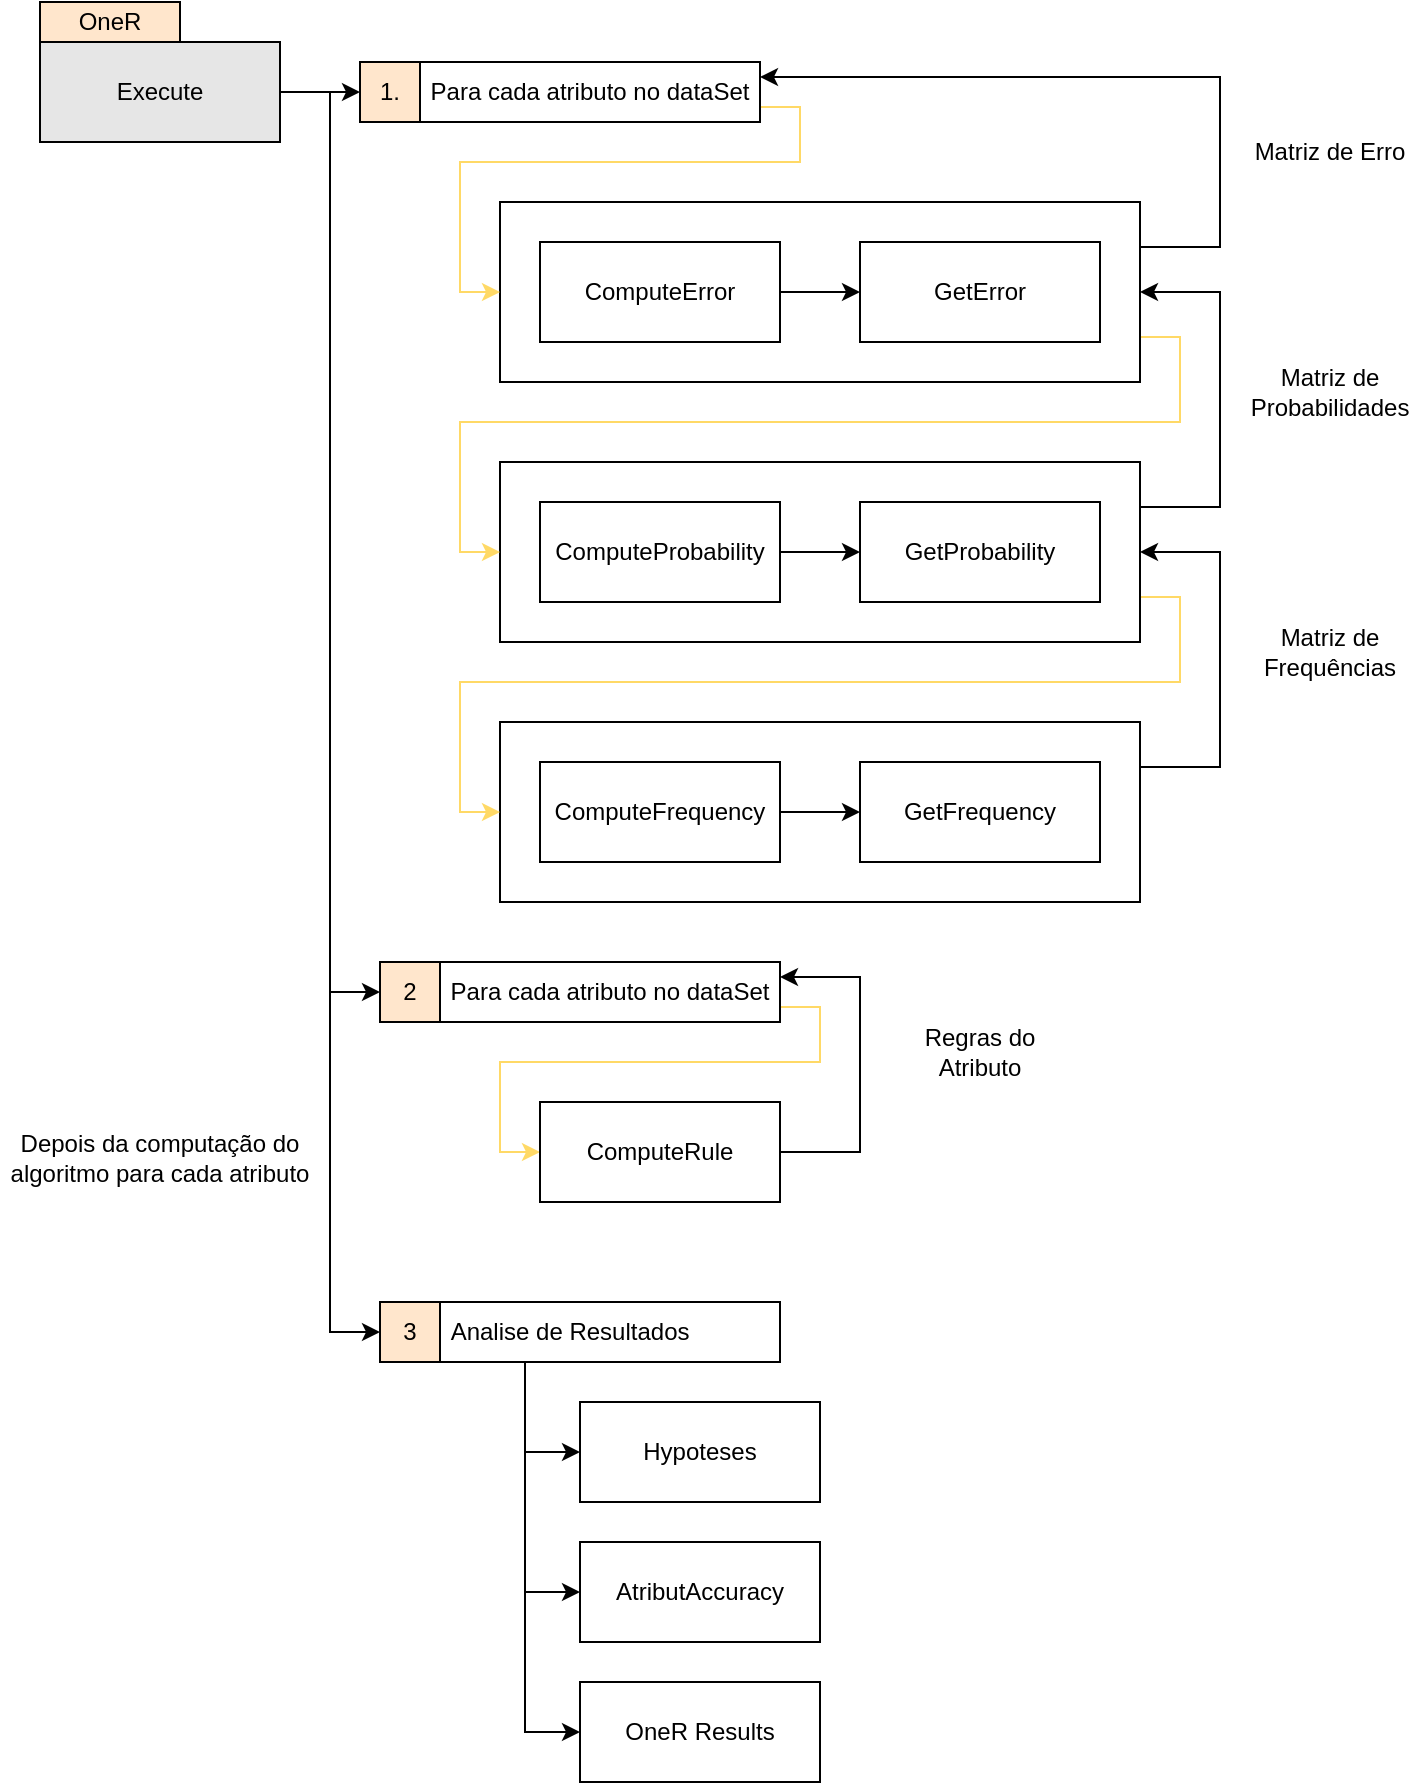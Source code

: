 <mxfile version="22.0.8" type="device">
  <diagram name="Página-1" id="aGkTChpbNLb0Tgu5Q4g4">
    <mxGraphModel dx="2585" dy="774" grid="1" gridSize="10" guides="1" tooltips="1" connect="1" arrows="1" fold="1" page="1" pageScale="1" pageWidth="827" pageHeight="1169" math="0" shadow="0">
      <root>
        <mxCell id="0" />
        <mxCell id="1" parent="0" />
        <mxCell id="UWSHDWWLjvn9pKR7g22o-22" style="edgeStyle=orthogonalEdgeStyle;rounded=0;orthogonalLoop=1;jettySize=auto;html=1;exitX=1;exitY=0.25;exitDx=0;exitDy=0;entryX=1;entryY=0.5;entryDx=0;entryDy=0;" edge="1" parent="1" source="UWSHDWWLjvn9pKR7g22o-12" target="UWSHDWWLjvn9pKR7g22o-7">
          <mxGeometry relative="1" as="geometry">
            <Array as="points">
              <mxPoint x="470" y="533" />
              <mxPoint x="470" y="425" />
            </Array>
          </mxGeometry>
        </mxCell>
        <mxCell id="UWSHDWWLjvn9pKR7g22o-12" value="" style="rounded=0;whiteSpace=wrap;html=1;" vertex="1" parent="1">
          <mxGeometry x="110" y="510" width="320" height="90" as="geometry" />
        </mxCell>
        <mxCell id="UWSHDWWLjvn9pKR7g22o-21" style="edgeStyle=orthogonalEdgeStyle;rounded=0;orthogonalLoop=1;jettySize=auto;html=1;exitX=1;exitY=0.75;exitDx=0;exitDy=0;entryX=0;entryY=0.5;entryDx=0;entryDy=0;strokeColor=#FFD966;" edge="1" parent="1" source="UWSHDWWLjvn9pKR7g22o-7" target="UWSHDWWLjvn9pKR7g22o-12">
          <mxGeometry relative="1" as="geometry" />
        </mxCell>
        <mxCell id="UWSHDWWLjvn9pKR7g22o-24" style="edgeStyle=orthogonalEdgeStyle;rounded=0;orthogonalLoop=1;jettySize=auto;html=1;exitX=1;exitY=0.25;exitDx=0;exitDy=0;entryX=1;entryY=0.5;entryDx=0;entryDy=0;" edge="1" parent="1" source="UWSHDWWLjvn9pKR7g22o-7" target="UWSHDWWLjvn9pKR7g22o-6">
          <mxGeometry relative="1" as="geometry">
            <Array as="points">
              <mxPoint x="470" y="403" />
              <mxPoint x="470" y="295" />
            </Array>
          </mxGeometry>
        </mxCell>
        <mxCell id="UWSHDWWLjvn9pKR7g22o-7" value="" style="rounded=0;whiteSpace=wrap;html=1;" vertex="1" parent="1">
          <mxGeometry x="110" y="380" width="320" height="90" as="geometry" />
        </mxCell>
        <mxCell id="UWSHDWWLjvn9pKR7g22o-20" style="edgeStyle=orthogonalEdgeStyle;rounded=0;orthogonalLoop=1;jettySize=auto;html=1;exitX=1;exitY=0.75;exitDx=0;exitDy=0;entryX=0;entryY=0.5;entryDx=0;entryDy=0;strokeColor=#FFD966;" edge="1" parent="1" source="UWSHDWWLjvn9pKR7g22o-6" target="UWSHDWWLjvn9pKR7g22o-7">
          <mxGeometry relative="1" as="geometry" />
        </mxCell>
        <mxCell id="UWSHDWWLjvn9pKR7g22o-28" style="edgeStyle=orthogonalEdgeStyle;rounded=0;orthogonalLoop=1;jettySize=auto;html=1;exitX=1;exitY=0.25;exitDx=0;exitDy=0;entryX=1;entryY=0.25;entryDx=0;entryDy=0;" edge="1" parent="1" source="UWSHDWWLjvn9pKR7g22o-6" target="UWSHDWWLjvn9pKR7g22o-26">
          <mxGeometry relative="1" as="geometry">
            <Array as="points">
              <mxPoint x="470" y="273" />
              <mxPoint x="470" y="188" />
            </Array>
          </mxGeometry>
        </mxCell>
        <mxCell id="UWSHDWWLjvn9pKR7g22o-6" value="" style="rounded=0;whiteSpace=wrap;html=1;" vertex="1" parent="1">
          <mxGeometry x="110" y="250" width="320" height="90" as="geometry" />
        </mxCell>
        <mxCell id="UWSHDWWLjvn9pKR7g22o-31" style="edgeStyle=orthogonalEdgeStyle;rounded=0;orthogonalLoop=1;jettySize=auto;html=1;exitX=1;exitY=0.5;exitDx=0;exitDy=0;entryX=0;entryY=0.5;entryDx=0;entryDy=0;" edge="1" parent="1" source="UWSHDWWLjvn9pKR7g22o-1" target="UWSHDWWLjvn9pKR7g22o-25">
          <mxGeometry relative="1" as="geometry" />
        </mxCell>
        <mxCell id="UWSHDWWLjvn9pKR7g22o-34" style="edgeStyle=orthogonalEdgeStyle;rounded=0;orthogonalLoop=1;jettySize=auto;html=1;exitX=1;exitY=0.5;exitDx=0;exitDy=0;entryX=0;entryY=0.5;entryDx=0;entryDy=0;" edge="1" parent="1" source="UWSHDWWLjvn9pKR7g22o-1" target="UWSHDWWLjvn9pKR7g22o-32">
          <mxGeometry relative="1" as="geometry" />
        </mxCell>
        <mxCell id="UWSHDWWLjvn9pKR7g22o-48" style="edgeStyle=orthogonalEdgeStyle;rounded=0;orthogonalLoop=1;jettySize=auto;html=1;exitX=1;exitY=0.5;exitDx=0;exitDy=0;entryX=0;entryY=0.5;entryDx=0;entryDy=0;" edge="1" parent="1" source="UWSHDWWLjvn9pKR7g22o-1" target="UWSHDWWLjvn9pKR7g22o-45">
          <mxGeometry relative="1" as="geometry" />
        </mxCell>
        <mxCell id="UWSHDWWLjvn9pKR7g22o-1" value="Execute" style="rounded=0;whiteSpace=wrap;html=1;fillColor=#E6E6E6;" vertex="1" parent="1">
          <mxGeometry x="-120" y="170" width="120" height="50" as="geometry" />
        </mxCell>
        <mxCell id="UWSHDWWLjvn9pKR7g22o-2" value="OneR" style="rounded=0;whiteSpace=wrap;html=1;fillColor=#FFE6CC;" vertex="1" parent="1">
          <mxGeometry x="-120" y="150" width="70" height="20" as="geometry" />
        </mxCell>
        <mxCell id="UWSHDWWLjvn9pKR7g22o-5" style="edgeStyle=orthogonalEdgeStyle;rounded=0;orthogonalLoop=1;jettySize=auto;html=1;exitX=1;exitY=0.5;exitDx=0;exitDy=0;entryX=0;entryY=0.5;entryDx=0;entryDy=0;" edge="1" parent="1" source="UWSHDWWLjvn9pKR7g22o-3" target="UWSHDWWLjvn9pKR7g22o-4">
          <mxGeometry relative="1" as="geometry" />
        </mxCell>
        <mxCell id="UWSHDWWLjvn9pKR7g22o-3" value="ComputeError" style="rounded=0;whiteSpace=wrap;html=1;fillColor=#FFFFFF;" vertex="1" parent="1">
          <mxGeometry x="130" y="270" width="120" height="50" as="geometry" />
        </mxCell>
        <mxCell id="UWSHDWWLjvn9pKR7g22o-4" value="GetError" style="rounded=0;whiteSpace=wrap;html=1;fillColor=#FFFFFF;" vertex="1" parent="1">
          <mxGeometry x="290" y="270" width="120" height="50" as="geometry" />
        </mxCell>
        <mxCell id="UWSHDWWLjvn9pKR7g22o-8" style="edgeStyle=orthogonalEdgeStyle;rounded=0;orthogonalLoop=1;jettySize=auto;html=1;exitX=1;exitY=0.5;exitDx=0;exitDy=0;entryX=0;entryY=0.5;entryDx=0;entryDy=0;" edge="1" parent="1" source="UWSHDWWLjvn9pKR7g22o-9" target="UWSHDWWLjvn9pKR7g22o-10">
          <mxGeometry relative="1" as="geometry" />
        </mxCell>
        <mxCell id="UWSHDWWLjvn9pKR7g22o-9" value="ComputeProbability" style="rounded=0;whiteSpace=wrap;html=1;fillColor=#FFFFFF;" vertex="1" parent="1">
          <mxGeometry x="130" y="400" width="120" height="50" as="geometry" />
        </mxCell>
        <mxCell id="UWSHDWWLjvn9pKR7g22o-10" value="GetProbability" style="rounded=0;whiteSpace=wrap;html=1;fillColor=#FFFFFF;" vertex="1" parent="1">
          <mxGeometry x="290" y="400" width="120" height="50" as="geometry" />
        </mxCell>
        <mxCell id="UWSHDWWLjvn9pKR7g22o-13" style="edgeStyle=orthogonalEdgeStyle;rounded=0;orthogonalLoop=1;jettySize=auto;html=1;exitX=1;exitY=0.5;exitDx=0;exitDy=0;entryX=0;entryY=0.5;entryDx=0;entryDy=0;" edge="1" parent="1" source="UWSHDWWLjvn9pKR7g22o-14" target="UWSHDWWLjvn9pKR7g22o-15">
          <mxGeometry relative="1" as="geometry" />
        </mxCell>
        <mxCell id="UWSHDWWLjvn9pKR7g22o-14" value="ComputeFrequency" style="rounded=0;whiteSpace=wrap;html=1;fillColor=#FFFFFF;" vertex="1" parent="1">
          <mxGeometry x="130" y="530" width="120" height="50" as="geometry" />
        </mxCell>
        <mxCell id="UWSHDWWLjvn9pKR7g22o-15" value="GetFrequency" style="rounded=0;whiteSpace=wrap;html=1;fillColor=#FFFFFF;" vertex="1" parent="1">
          <mxGeometry x="290" y="530" width="120" height="50" as="geometry" />
        </mxCell>
        <mxCell id="UWSHDWWLjvn9pKR7g22o-25" value="1." style="rounded=0;whiteSpace=wrap;html=1;fillColor=#FFE6CC;" vertex="1" parent="1">
          <mxGeometry x="40" y="180" width="30" height="30" as="geometry" />
        </mxCell>
        <mxCell id="UWSHDWWLjvn9pKR7g22o-30" style="edgeStyle=orthogonalEdgeStyle;rounded=0;orthogonalLoop=1;jettySize=auto;html=1;exitX=1;exitY=0.75;exitDx=0;exitDy=0;entryX=0;entryY=0.5;entryDx=0;entryDy=0;strokeColor=#FFD966;" edge="1" parent="1" source="UWSHDWWLjvn9pKR7g22o-26" target="UWSHDWWLjvn9pKR7g22o-6">
          <mxGeometry relative="1" as="geometry" />
        </mxCell>
        <mxCell id="UWSHDWWLjvn9pKR7g22o-26" value="Para cada atributo no dataSet" style="rounded=0;whiteSpace=wrap;html=1;fillColor=#FFFFFF;" vertex="1" parent="1">
          <mxGeometry x="70" y="180" width="170" height="30" as="geometry" />
        </mxCell>
        <mxCell id="UWSHDWWLjvn9pKR7g22o-32" value="2" style="rounded=0;whiteSpace=wrap;html=1;fillColor=#FFE6CC;" vertex="1" parent="1">
          <mxGeometry x="50" y="630" width="30" height="30" as="geometry" />
        </mxCell>
        <mxCell id="UWSHDWWLjvn9pKR7g22o-41" style="edgeStyle=orthogonalEdgeStyle;rounded=0;orthogonalLoop=1;jettySize=auto;html=1;exitX=1;exitY=0.75;exitDx=0;exitDy=0;entryX=0;entryY=0.5;entryDx=0;entryDy=0;strokeColor=#FFD966;" edge="1" parent="1" source="UWSHDWWLjvn9pKR7g22o-33" target="UWSHDWWLjvn9pKR7g22o-39">
          <mxGeometry relative="1" as="geometry" />
        </mxCell>
        <mxCell id="UWSHDWWLjvn9pKR7g22o-33" value="Para cada atributo no dataSet" style="rounded=0;whiteSpace=wrap;html=1;fillColor=#FFFFFF;" vertex="1" parent="1">
          <mxGeometry x="80" y="630" width="170" height="30" as="geometry" />
        </mxCell>
        <mxCell id="UWSHDWWLjvn9pKR7g22o-35" value="Matriz de Frequências" style="text;html=1;strokeColor=none;fillColor=none;align=center;verticalAlign=middle;whiteSpace=wrap;rounded=0;" vertex="1" parent="1">
          <mxGeometry x="485" y="460" width="80" height="30" as="geometry" />
        </mxCell>
        <mxCell id="UWSHDWWLjvn9pKR7g22o-36" value="Matriz de Probabilidades" style="text;html=1;strokeColor=none;fillColor=none;align=center;verticalAlign=middle;whiteSpace=wrap;rounded=0;" vertex="1" parent="1">
          <mxGeometry x="490" y="330" width="70" height="30" as="geometry" />
        </mxCell>
        <mxCell id="UWSHDWWLjvn9pKR7g22o-37" value="Matriz de Erro" style="text;html=1;strokeColor=none;fillColor=none;align=center;verticalAlign=middle;whiteSpace=wrap;rounded=0;" vertex="1" parent="1">
          <mxGeometry x="485" y="210" width="80" height="30" as="geometry" />
        </mxCell>
        <mxCell id="UWSHDWWLjvn9pKR7g22o-42" style="edgeStyle=orthogonalEdgeStyle;rounded=0;orthogonalLoop=1;jettySize=auto;html=1;exitX=1;exitY=0.5;exitDx=0;exitDy=0;entryX=1;entryY=0.25;entryDx=0;entryDy=0;" edge="1" parent="1" source="UWSHDWWLjvn9pKR7g22o-39" target="UWSHDWWLjvn9pKR7g22o-33">
          <mxGeometry relative="1" as="geometry">
            <Array as="points">
              <mxPoint x="290" y="725" />
              <mxPoint x="290" y="638" />
            </Array>
          </mxGeometry>
        </mxCell>
        <mxCell id="UWSHDWWLjvn9pKR7g22o-39" value="ComputeRule" style="rounded=0;whiteSpace=wrap;html=1;fillColor=#FFFFFF;" vertex="1" parent="1">
          <mxGeometry x="130" y="700" width="120" height="50" as="geometry" />
        </mxCell>
        <mxCell id="UWSHDWWLjvn9pKR7g22o-44" value="Regras do Atributo" style="text;html=1;strokeColor=none;fillColor=none;align=center;verticalAlign=middle;whiteSpace=wrap;rounded=0;" vertex="1" parent="1">
          <mxGeometry x="310" y="660" width="80" height="30" as="geometry" />
        </mxCell>
        <mxCell id="UWSHDWWLjvn9pKR7g22o-45" value="3" style="rounded=0;whiteSpace=wrap;html=1;fillColor=#FFE6CC;" vertex="1" parent="1">
          <mxGeometry x="50" y="800" width="30" height="30" as="geometry" />
        </mxCell>
        <mxCell id="UWSHDWWLjvn9pKR7g22o-51" style="edgeStyle=orthogonalEdgeStyle;rounded=0;orthogonalLoop=1;jettySize=auto;html=1;exitX=0.25;exitY=1;exitDx=0;exitDy=0;entryX=0;entryY=0.5;entryDx=0;entryDy=0;" edge="1" parent="1" source="UWSHDWWLjvn9pKR7g22o-46" target="UWSHDWWLjvn9pKR7g22o-50">
          <mxGeometry relative="1" as="geometry" />
        </mxCell>
        <mxCell id="UWSHDWWLjvn9pKR7g22o-54" style="edgeStyle=orthogonalEdgeStyle;rounded=0;orthogonalLoop=1;jettySize=auto;html=1;exitX=0.25;exitY=1;exitDx=0;exitDy=0;entryX=0;entryY=0.5;entryDx=0;entryDy=0;" edge="1" parent="1" source="UWSHDWWLjvn9pKR7g22o-46" target="UWSHDWWLjvn9pKR7g22o-52">
          <mxGeometry relative="1" as="geometry" />
        </mxCell>
        <mxCell id="UWSHDWWLjvn9pKR7g22o-55" style="edgeStyle=orthogonalEdgeStyle;rounded=0;orthogonalLoop=1;jettySize=auto;html=1;exitX=0.25;exitY=1;exitDx=0;exitDy=0;entryX=0;entryY=0.5;entryDx=0;entryDy=0;" edge="1" parent="1" source="UWSHDWWLjvn9pKR7g22o-46" target="UWSHDWWLjvn9pKR7g22o-53">
          <mxGeometry relative="1" as="geometry" />
        </mxCell>
        <mxCell id="UWSHDWWLjvn9pKR7g22o-46" value="&amp;nbsp;Analise de Resultados" style="rounded=0;whiteSpace=wrap;html=1;fillColor=#FFFFFF;align=left;" vertex="1" parent="1">
          <mxGeometry x="80" y="800" width="170" height="30" as="geometry" />
        </mxCell>
        <mxCell id="UWSHDWWLjvn9pKR7g22o-49" value="Depois da computação do algoritmo para cada atributo" style="text;html=1;strokeColor=none;fillColor=none;align=center;verticalAlign=middle;whiteSpace=wrap;rounded=0;" vertex="1" parent="1">
          <mxGeometry x="-140" y="700" width="160" height="55" as="geometry" />
        </mxCell>
        <mxCell id="UWSHDWWLjvn9pKR7g22o-50" value="Hypoteses" style="rounded=0;whiteSpace=wrap;html=1;fillColor=#FFFFFF;" vertex="1" parent="1">
          <mxGeometry x="150" y="850" width="120" height="50" as="geometry" />
        </mxCell>
        <mxCell id="UWSHDWWLjvn9pKR7g22o-52" value="AtributAccuracy" style="rounded=0;whiteSpace=wrap;html=1;fillColor=#FFFFFF;" vertex="1" parent="1">
          <mxGeometry x="150" y="920" width="120" height="50" as="geometry" />
        </mxCell>
        <mxCell id="UWSHDWWLjvn9pKR7g22o-53" value="OneR Results" style="rounded=0;whiteSpace=wrap;html=1;fillColor=#FFFFFF;" vertex="1" parent="1">
          <mxGeometry x="150" y="990" width="120" height="50" as="geometry" />
        </mxCell>
      </root>
    </mxGraphModel>
  </diagram>
</mxfile>
